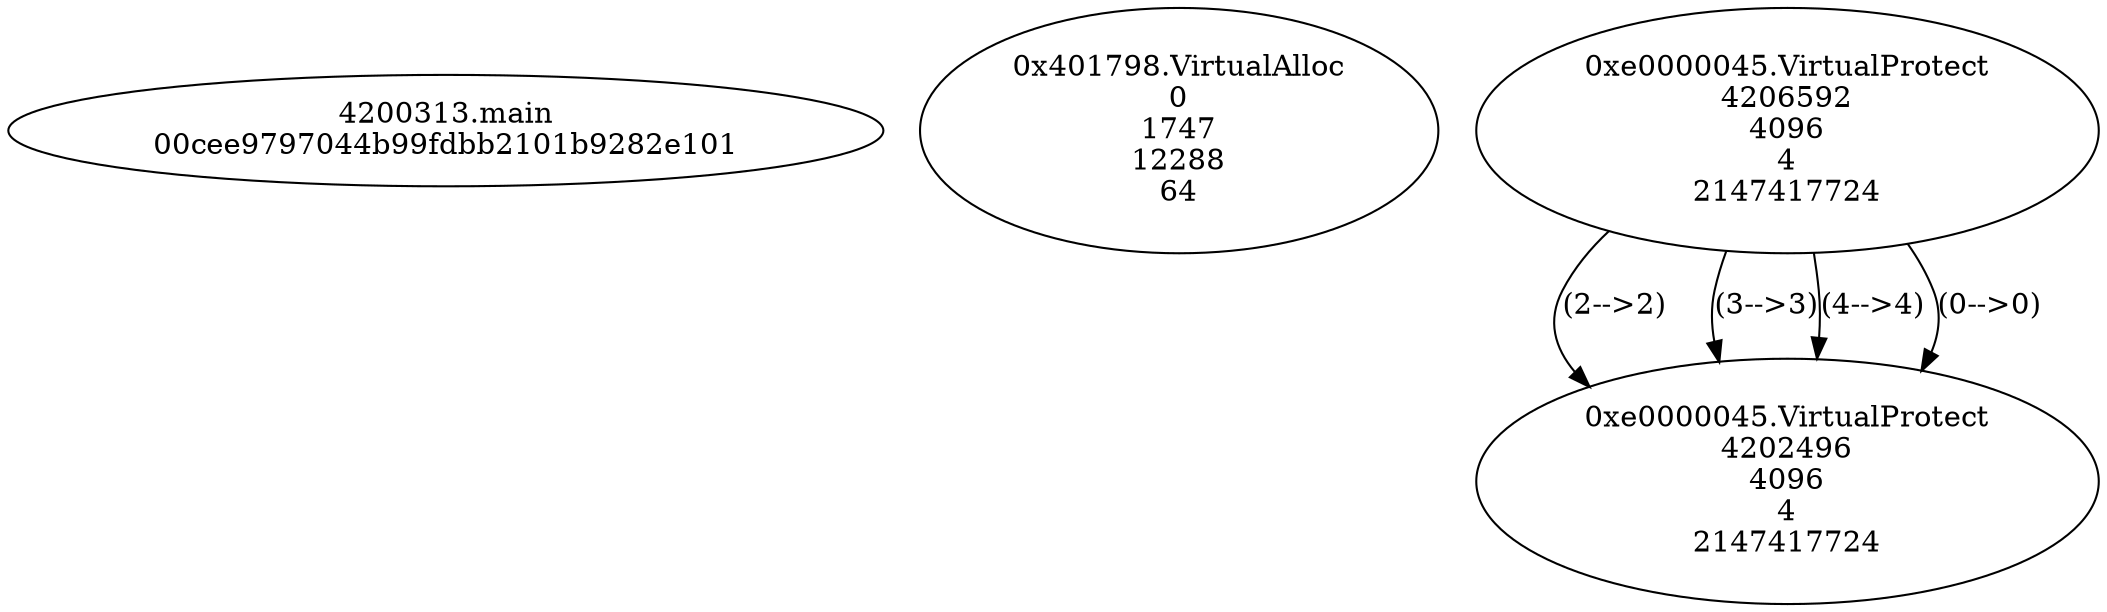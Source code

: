 // Global SCDG with merge call
digraph {
	0 [label="4200313.main
00cee9797044b99fdbb2101b9282e101"]
	1 [label="0x401798.VirtualAlloc
0
1747
12288
64"]
	2 [label="0xe0000045.VirtualProtect
4206592
4096
4
2147417724"]
	3 [label="0xe0000045.VirtualProtect
4202496
4096
4
2147417724"]
	2 -> 3 [label="(2-->2)"]
	2 -> 3 [label="(3-->3)"]
	2 -> 3 [label="(4-->4)"]
	2 -> 3 [label="(0-->0)"]
}
